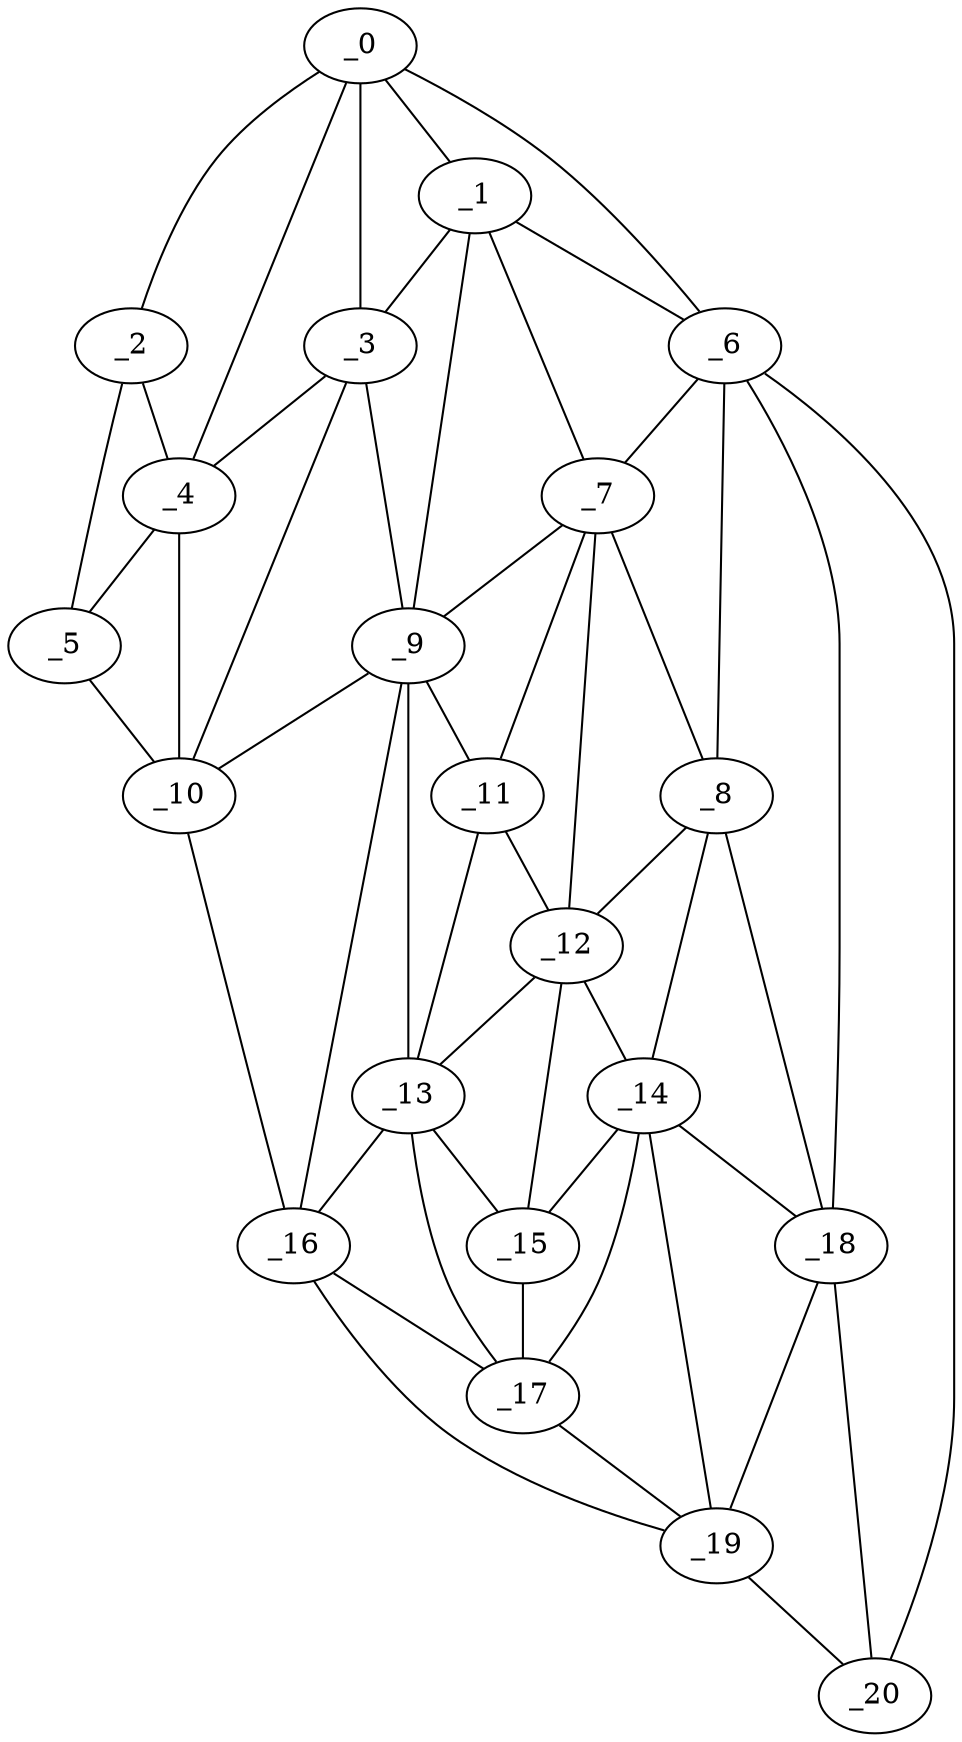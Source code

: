 graph "obj68__75.gxl" {
	_0	 [x=19,
		y=52];
	_1	 [x=27,
		y=56];
	_0 -- _1	 [valence=1];
	_2	 [x=29,
		y=5];
	_0 -- _2	 [valence=1];
	_3	 [x=39,
		y=46];
	_0 -- _3	 [valence=2];
	_4	 [x=44,
		y=30];
	_0 -- _4	 [valence=1];
	_6	 [x=62,
		y=126];
	_0 -- _6	 [valence=1];
	_1 -- _3	 [valence=2];
	_1 -- _6	 [valence=2];
	_7	 [x=65,
		y=113];
	_1 -- _7	 [valence=2];
	_9	 [x=73,
		y=78];
	_1 -- _9	 [valence=2];
	_2 -- _4	 [valence=2];
	_5	 [x=59,
		y=2];
	_2 -- _5	 [valence=1];
	_3 -- _4	 [valence=2];
	_3 -- _9	 [valence=2];
	_10	 [x=74,
		y=27];
	_3 -- _10	 [valence=1];
	_4 -- _5	 [valence=2];
	_4 -- _10	 [valence=2];
	_5 -- _10	 [valence=1];
	_6 -- _7	 [valence=1];
	_8	 [x=70,
		y=122];
	_6 -- _8	 [valence=2];
	_18	 [x=103,
		y=118];
	_6 -- _18	 [valence=2];
	_20	 [x=115,
		y=121];
	_6 -- _20	 [valence=1];
	_7 -- _8	 [valence=2];
	_7 -- _9	 [valence=2];
	_11	 [x=76,
		y=85];
	_7 -- _11	 [valence=1];
	_12	 [x=76,
		y=98];
	_7 -- _12	 [valence=2];
	_8 -- _12	 [valence=2];
	_14	 [x=95,
		y=106];
	_8 -- _14	 [valence=1];
	_8 -- _18	 [valence=2];
	_9 -- _10	 [valence=1];
	_9 -- _11	 [valence=2];
	_13	 [x=93,
		y=84];
	_9 -- _13	 [valence=1];
	_16	 [x=98,
		y=73];
	_9 -- _16	 [valence=1];
	_10 -- _16	 [valence=1];
	_11 -- _12	 [valence=1];
	_11 -- _13	 [valence=2];
	_12 -- _13	 [valence=2];
	_12 -- _14	 [valence=1];
	_15	 [x=96,
		y=96];
	_12 -- _15	 [valence=2];
	_13 -- _15	 [valence=1];
	_13 -- _16	 [valence=2];
	_17	 [x=103,
		y=97];
	_13 -- _17	 [valence=2];
	_14 -- _15	 [valence=1];
	_14 -- _17	 [valence=2];
	_14 -- _18	 [valence=2];
	_19	 [x=114,
		y=111];
	_14 -- _19	 [valence=1];
	_15 -- _17	 [valence=2];
	_16 -- _17	 [valence=1];
	_16 -- _19	 [valence=1];
	_17 -- _19	 [valence=2];
	_18 -- _19	 [valence=1];
	_18 -- _20	 [valence=2];
	_19 -- _20	 [valence=1];
}
